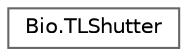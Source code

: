digraph "Graphical Class Hierarchy"
{
 // LATEX_PDF_SIZE
  bgcolor="transparent";
  edge [fontname=Helvetica,fontsize=10,labelfontname=Helvetica,labelfontsize=10];
  node [fontname=Helvetica,fontsize=10,shape=box,height=0.2,width=0.4];
  rankdir="LR";
  Node0 [label="Bio.TLShutter",height=0.2,width=0.4,color="grey40", fillcolor="white", style="filled",URL="$class_bio_1_1_t_l_shutter.html",tooltip=" "];
}
